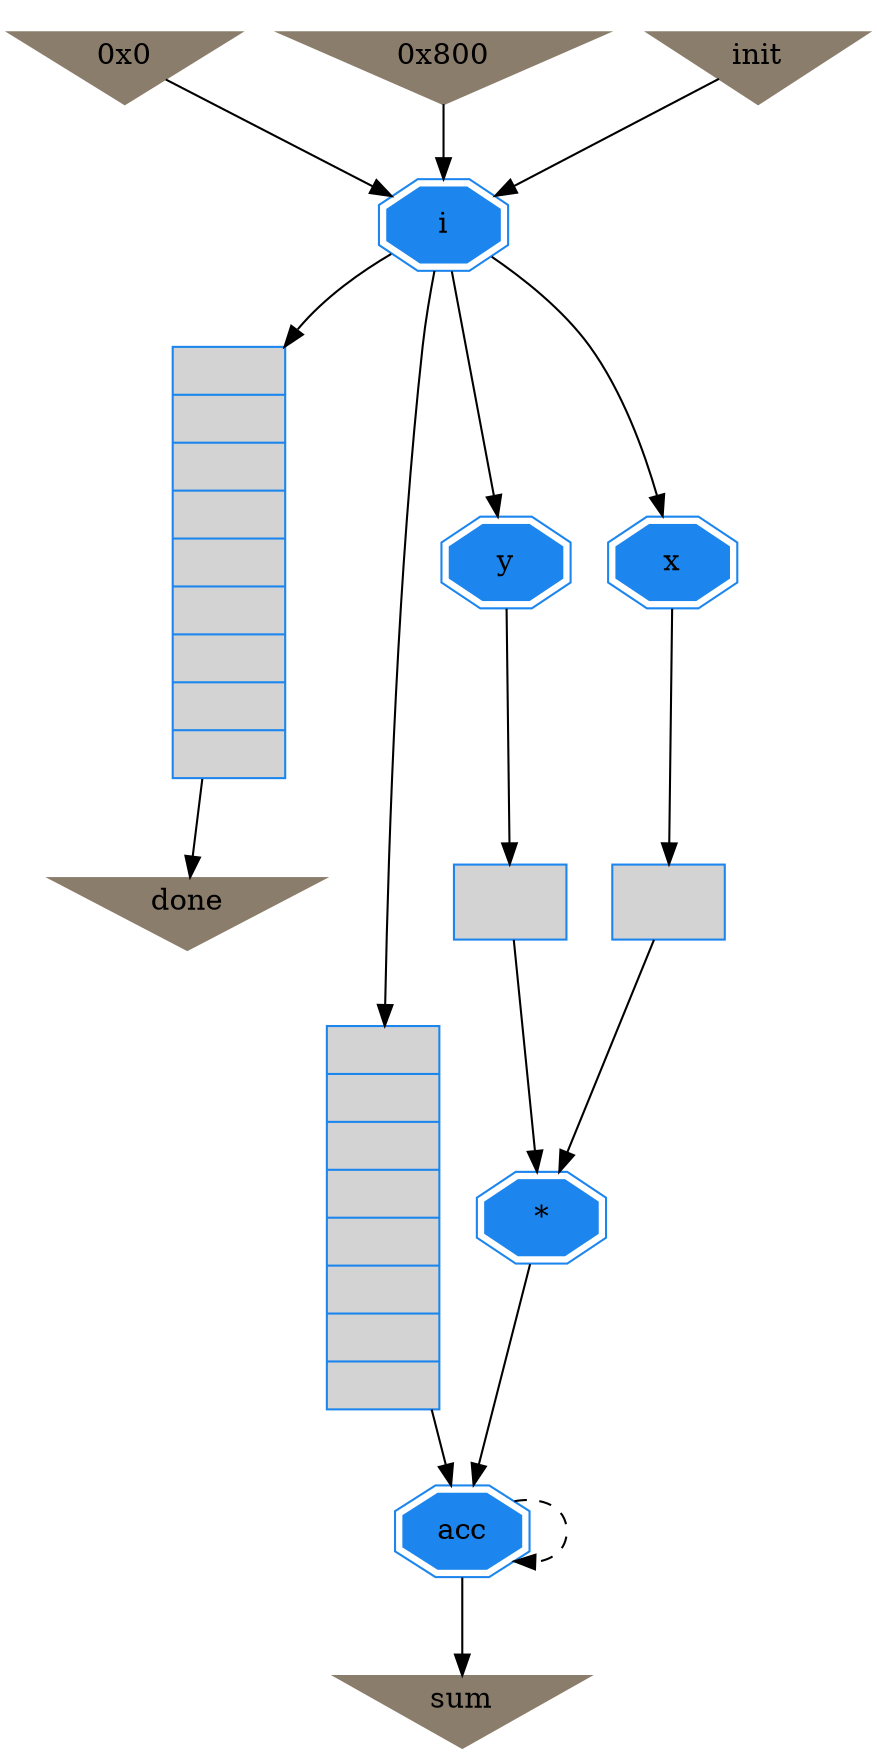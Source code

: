 digraph dotprod_alp {
	// Components (Nodes)
	node [shape=ellipse, style=filled, color=dodgerblue2];
	"c13" [color=bisque4 shape=invtriangle label="0x0"];
	"y_delay_op_1" [label="{}" shape=record fillcolor=lightgray  color=dodgerblue2 ];
	"c15" [label="{||||||||}" shape=record fillcolor=lightgray  color=dodgerblue2 ];
	"c14" [color=bisque4 shape=invtriangle label="0x800"];
	"c16" [label="{|||||||}" shape=record fillcolor=lightgray  color=dodgerblue2 ];
	"x_delay_op_1" [label="{}" shape=record fillcolor=lightgray  color=dodgerblue2 ];
	"x_delay_op_1_mult_op_s_p_y_delay_op_1_5" [label="*" shape=doubleoctagon  color=dodgerblue2 ];
	"i" [label="i" shape=doubleoctagon  color=dodgerblue2 ];
	"y" [label="y" shape=doubleoctagon  color=dodgerblue2 ];
	"init" [color=bisque4 shape=invtriangle label="init"];
	"done" [color=bisque4 shape=invtriangle label="done"];
	"x" [label="x" shape=doubleoctagon  color=dodgerblue2 ];
	"acc" [label="acc" shape=doubleoctagon  color=dodgerblue2 ];
	"sum" [color=bisque4 shape=invtriangle label="sum"];

	// Signals (Edges)
	"c13" -> "i"
	"i" -> "c15":input
	"acc" -> "sum"
	"i" -> "c16":input
	"c15" -> "done"
	"c16" -> "acc"
	"init" -> "i"
	"y_delay_op_1" -> "x_delay_op_1_mult_op_s_p_y_delay_op_1_5"
	"x_delay_op_1_mult_op_s_p_y_delay_op_1_5" -> "acc"
	"y" -> "y_delay_op_1":input
	"i" -> "y"
	"c14" -> "i"
	"x_delay_op_1" -> "x_delay_op_1_mult_op_s_p_y_delay_op_1_5"
	"acc" -> "acc" [style=dashed];
	"x" -> "x_delay_op_1":input
	"i" -> "x"
}
